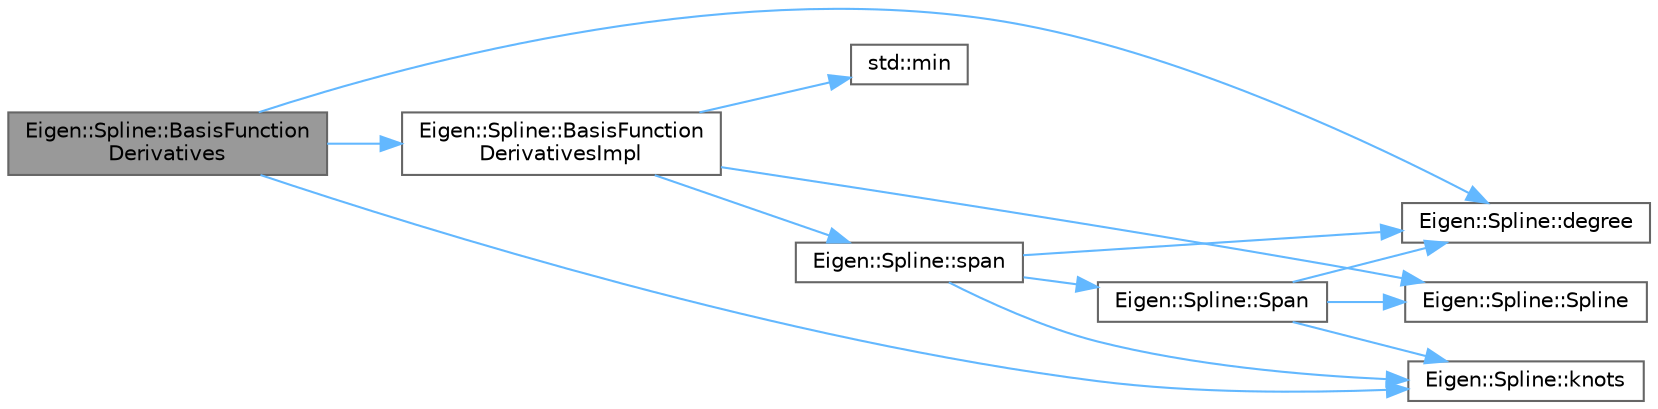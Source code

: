 digraph "Eigen::Spline::BasisFunctionDerivatives"
{
 // LATEX_PDF_SIZE
  bgcolor="transparent";
  edge [fontname=Helvetica,fontsize=10,labelfontname=Helvetica,labelfontsize=10];
  node [fontname=Helvetica,fontsize=10,shape=box,height=0.2,width=0.4];
  rankdir="LR";
  Node1 [id="Node000001",label="Eigen::Spline::BasisFunction\lDerivatives",height=0.2,width=0.4,color="gray40", fillcolor="grey60", style="filled", fontcolor="black",tooltip="Computes the non-zero spline basis function derivatives up to given order."];
  Node1 -> Node2 [id="edge1_Node000001_Node000002",color="steelblue1",style="solid",tooltip=" "];
  Node2 [id="Node000002",label="Eigen::Spline::BasisFunction\lDerivativesImpl",height=0.2,width=0.4,color="grey40", fillcolor="white", style="filled",URL="$class_eigen_1_1_spline.html#a763aacc25340893942b385348b671289",tooltip=" "];
  Node2 -> Node3 [id="edge2_Node000002_Node000003",color="steelblue1",style="solid",tooltip=" "];
  Node3 [id="Node000003",label="std::min",height=0.2,width=0.4,color="grey40", fillcolor="white", style="filled",URL="$namespacestd.html#ac7b9885417769949d76890454b6d072e",tooltip=" "];
  Node2 -> Node4 [id="edge3_Node000002_Node000004",color="steelblue1",style="solid",tooltip=" "];
  Node4 [id="Node000004",label="Eigen::Spline::span",height=0.2,width=0.4,color="grey40", fillcolor="white", style="filled",URL="$class_eigen_1_1_spline.html#ab62751802b4cc237aadb0dbf3455df98",tooltip="Returns the span within the knot vector in which u is falling."];
  Node4 -> Node5 [id="edge4_Node000004_Node000005",color="steelblue1",style="solid",tooltip=" "];
  Node5 [id="Node000005",label="Eigen::Spline::degree",height=0.2,width=0.4,color="grey40", fillcolor="white", style="filled",URL="$class_eigen_1_1_spline.html#a0df23e941ac0f31dcd095a4dd4f4a7ec",tooltip="Returns the spline degree."];
  Node4 -> Node6 [id="edge5_Node000004_Node000006",color="steelblue1",style="solid",tooltip=" "];
  Node6 [id="Node000006",label="Eigen::Spline::knots",height=0.2,width=0.4,color="grey40", fillcolor="white", style="filled",URL="$class_eigen_1_1_spline.html#aed36da10f9415d3c270c55925db4d2b2",tooltip="Returns the knots of the underlying spline."];
  Node4 -> Node7 [id="edge6_Node000004_Node000007",color="steelblue1",style="solid",tooltip=" "];
  Node7 [id="Node000007",label="Eigen::Spline::Span",height=0.2,width=0.4,color="grey40", fillcolor="white", style="filled",URL="$class_eigen_1_1_spline.html#aaba7632c61b84194e890696c2b57be1b",tooltip="Computes the spang within the provided knot vector in which u is falling."];
  Node7 -> Node5 [id="edge7_Node000007_Node000005",color="steelblue1",style="solid",tooltip=" "];
  Node7 -> Node6 [id="edge8_Node000007_Node000006",color="steelblue1",style="solid",tooltip=" "];
  Node7 -> Node8 [id="edge9_Node000007_Node000008",color="steelblue1",style="solid",tooltip=" "];
  Node8 [id="Node000008",label="Eigen::Spline::Spline",height=0.2,width=0.4,color="grey40", fillcolor="white", style="filled",URL="$class_eigen_1_1_spline.html#a25ebf3b3621db98ffe60eba3c0d64025",tooltip="Creates a (constant) zero spline. For Splines with dynamic degree, the resulting degree will be 0."];
  Node2 -> Node8 [id="edge10_Node000002_Node000008",color="steelblue1",style="solid",tooltip=" "];
  Node1 -> Node5 [id="edge11_Node000001_Node000005",color="steelblue1",style="solid",tooltip=" "];
  Node1 -> Node6 [id="edge12_Node000001_Node000006",color="steelblue1",style="solid",tooltip=" "];
}
